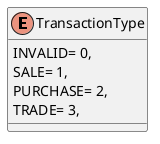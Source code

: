 @startuml
enum TransactionType {
    INVALID= 0,
    SALE= 1,
    PURCHASE= 2,
    TRADE= 3,
}
@enduml
